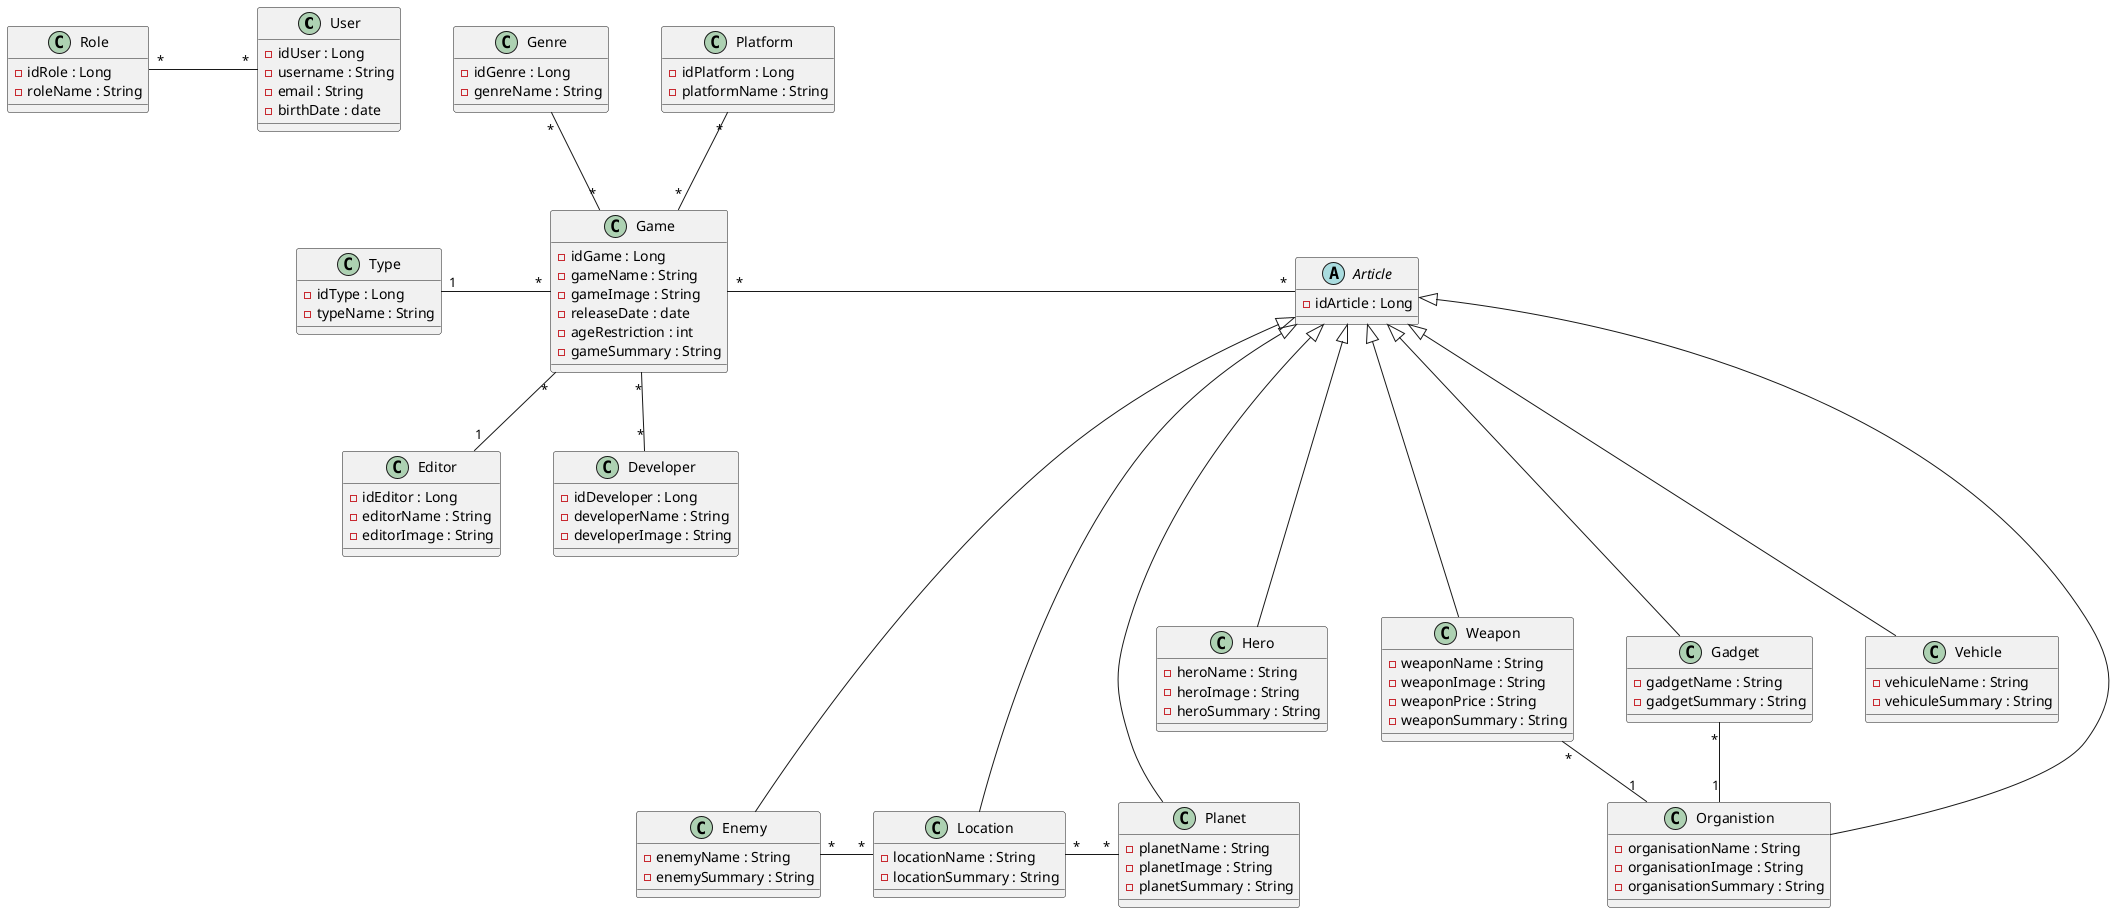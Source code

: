 @startuml
'!theme hacker

'Class Diagram - Class
class User {
-idUser : Long
-username : String
-email : String
-birthDate : date
}
class Role {
-idRole : Long
-roleName : String
}
'class Review{
'-idReview : Long
'-like : boolean
'-review : String
'}
class Game {
-idGame : Long
-gameName : String
-gameImage : String
-releaseDate : date
-ageRestriction : int
-gameSummary : String
}
class Genre {
-idGenre : Long
-genreName : String
}
class Platform {
-idPlatform : Long
-platformName : String
}
class Editor {
-idEditor : Long
-editorName : String
-editorImage : String
}
class Developer {
-idDeveloper : Long
-developerName : String
-developerImage : String
}
class Type {
-idType : Long
-typeName : String
}

'-------------------

abstract class Article {
-idArticle : Long
}
class Hero {
'-idHero : Long
-heroName : String
-heroImage : String
-heroSummary : String
}
class Weapon {
'-idWeapon : Long
-weaponName : String
-weaponImage : String
-weaponPrice : String
-weaponSummary : String
}
class Gadget {
'-idGadget : Long
-gadgetName : String
-gadgetSummary : String
}
class Enemy {
'-idEnemy : Long
-enemyName : String
-enemySummary : String
}
class Vehicle {
'-idVehicle : Long
-vehiculeName : String
-vehiculeSummary : String
}
class Organistion {
'-idOrganisation : Long
-organisationName : String
-organisationImage : String
-organisationSummary : String
}
class Location {
'-idLocation : Long
-locationName : String
-locationSummary : String
}
class Planet {
'-idPlanet : Long
-planetName : String
-planetImage : String
-planetSummary : String
}

'Class Diagram - Relation
skinparam groupInheritance 1

Role "*" - "*" User :"\t\t"
'User - Review

Game "*" - "*" Article :"\t\t\t\t\t\t\t\t\t\t\t\t\t\t\t\t\t\t\t"

Article <|--- Hero
Article <|--- Weapon
Article <|--- Gadget
Article <|---- Enemy
Article <|--- Vehicle
Article <|--- Organistion
Article <|---- Location
Article <|---- Planet

Weapon "*" -- "1" Organistion
Gadget "*" -- "1" Organistion

Enemy "*" - "*" Location
Location "*" - "*" Planet

Platform "*" -- "*" Game :"\t\t"
Genre "*" -- "*" Game :"\t\t"
Game "*" -- "1" Editor :"\t\t"
Game "*" -- "*" Developer :"\t\t"
Type "1" - "*" Game :"\t\t"

'hide circle
@enduml
